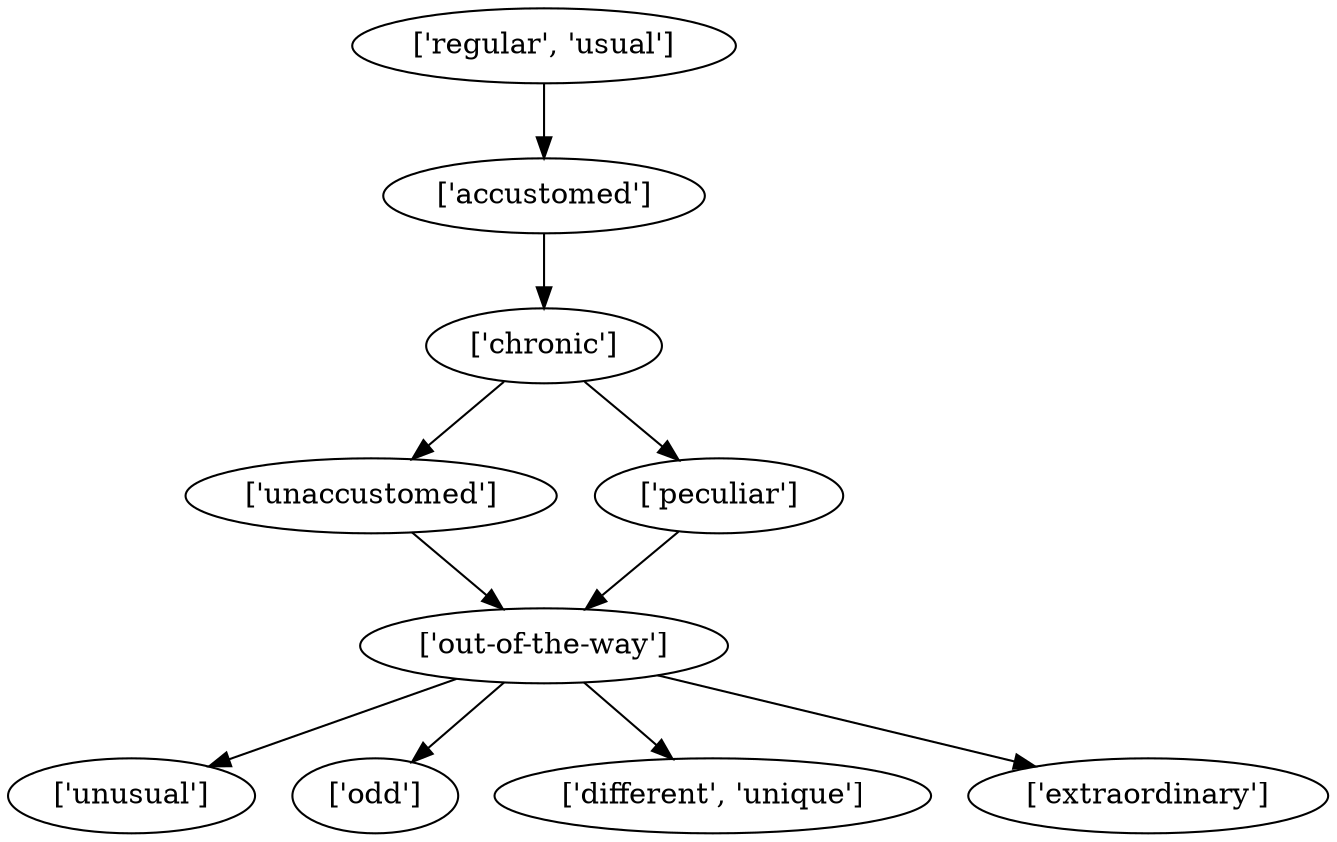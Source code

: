 strict digraph  {
	"['accustomed']" -> "['chronic']";
	"['chronic']" -> "['unaccustomed']";
	"['chronic']" -> "['peculiar']";
	"['out-of-the-way']" -> "['unusual']";
	"['out-of-the-way']" -> "['odd']";
	"['out-of-the-way']" -> "['different', 'unique']";
	"['out-of-the-way']" -> "['extraordinary']";
	"['unaccustomed']" -> "['out-of-the-way']";
	"['regular', 'usual']" -> "['accustomed']";
	"['peculiar']" -> "['out-of-the-way']";
}
